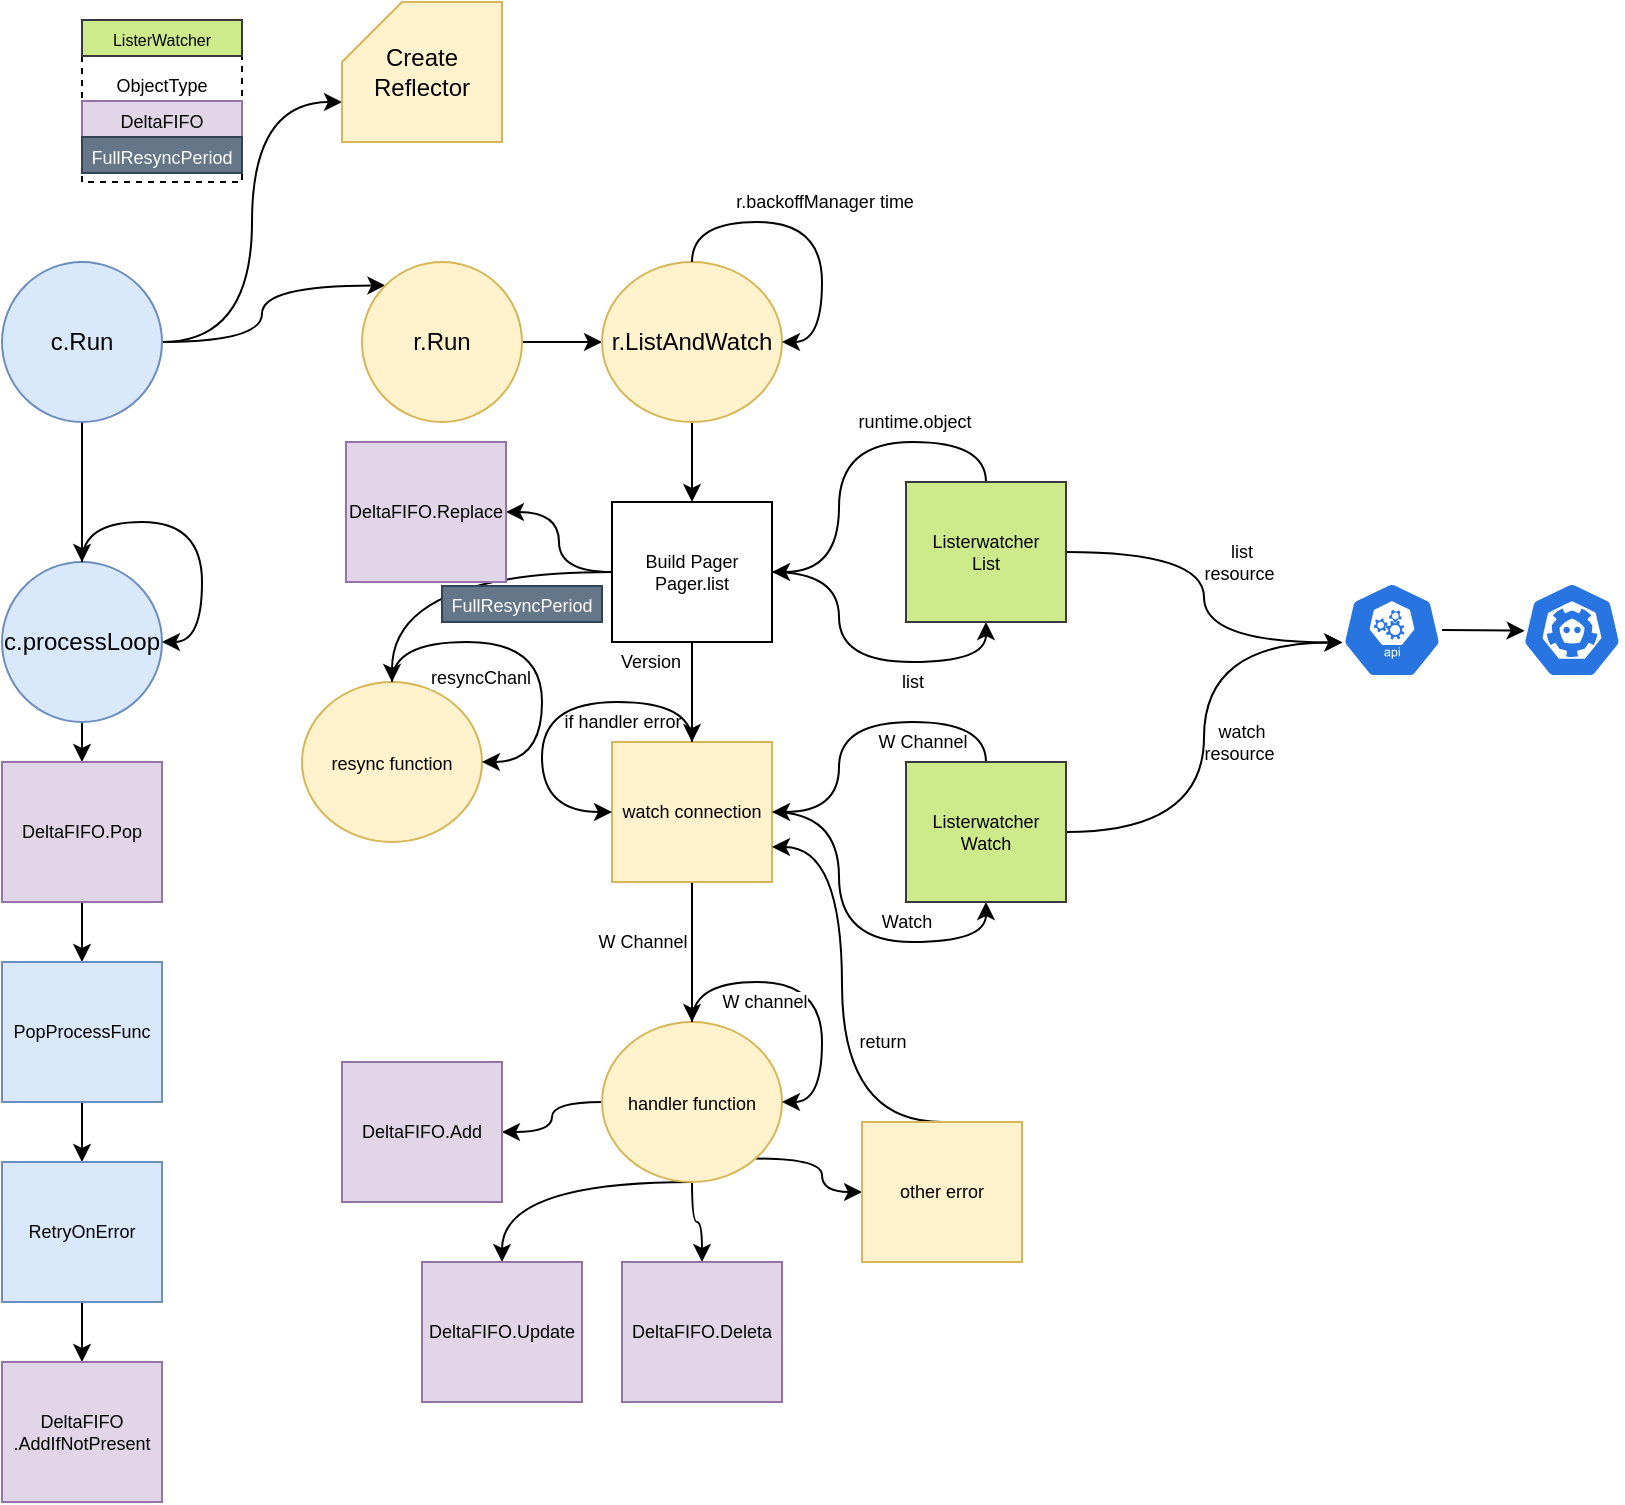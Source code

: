 <mxfile version="14.1.8" type="device"><diagram id="5fvPmWw5-yq0kXnwQQcu" name="Page-1"><mxGraphModel dx="2037" dy="1217" grid="1" gridSize="10" guides="1" tooltips="1" connect="1" arrows="1" fold="1" page="1" pageScale="1" pageWidth="850" pageHeight="1100" math="0" shadow="0"><root><mxCell id="0"/><mxCell id="1" parent="0"/><mxCell id="l7-DY4CVbxXPFsZ_d7bh-10" style="edgeStyle=orthogonalEdgeStyle;rounded=0;orthogonalLoop=1;jettySize=auto;html=1;" edge="1" parent="1" source="l7-DY4CVbxXPFsZ_d7bh-4" target="l7-DY4CVbxXPFsZ_d7bh-9"><mxGeometry relative="1" as="geometry"/></mxCell><mxCell id="l7-DY4CVbxXPFsZ_d7bh-12" style="edgeStyle=orthogonalEdgeStyle;curved=1;rounded=0;orthogonalLoop=1;jettySize=auto;html=1;entryX=0;entryY=0;entryDx=0;entryDy=50;entryPerimeter=0;" edge="1" parent="1" source="l7-DY4CVbxXPFsZ_d7bh-4" target="l7-DY4CVbxXPFsZ_d7bh-13"><mxGeometry relative="1" as="geometry"><mxPoint x="490" y="250" as="targetPoint"/></mxGeometry></mxCell><mxCell id="l7-DY4CVbxXPFsZ_d7bh-14" style="edgeStyle=orthogonalEdgeStyle;curved=1;rounded=0;orthogonalLoop=1;jettySize=auto;html=1;entryX=0;entryY=0;entryDx=0;entryDy=0;" edge="1" parent="1" source="l7-DY4CVbxXPFsZ_d7bh-4" target="l7-DY4CVbxXPFsZ_d7bh-8"><mxGeometry relative="1" as="geometry"/></mxCell><mxCell id="l7-DY4CVbxXPFsZ_d7bh-4" value="c.Run" style="ellipse;whiteSpace=wrap;html=1;fillColor=#dae8fc;strokeColor=#6c8ebf;" vertex="1" parent="1"><mxGeometry x="330" y="300" width="80" height="80" as="geometry"/></mxCell><mxCell id="l7-DY4CVbxXPFsZ_d7bh-24" style="edgeStyle=orthogonalEdgeStyle;curved=1;rounded=0;orthogonalLoop=1;jettySize=auto;html=1;fontSize=9;" edge="1" parent="1" source="l7-DY4CVbxXPFsZ_d7bh-8" target="l7-DY4CVbxXPFsZ_d7bh-23"><mxGeometry relative="1" as="geometry"/></mxCell><mxCell id="l7-DY4CVbxXPFsZ_d7bh-8" value="r.Run" style="ellipse;whiteSpace=wrap;html=1;fillColor=#fff2cc;strokeColor=#d6b656;" vertex="1" parent="1"><mxGeometry x="510" y="300" width="80" height="80" as="geometry"/></mxCell><mxCell id="l7-DY4CVbxXPFsZ_d7bh-74" style="edgeStyle=orthogonalEdgeStyle;curved=1;rounded=0;orthogonalLoop=1;jettySize=auto;html=1;fontSize=9;" edge="1" parent="1" source="l7-DY4CVbxXPFsZ_d7bh-9" target="l7-DY4CVbxXPFsZ_d7bh-73"><mxGeometry relative="1" as="geometry"/></mxCell><mxCell id="l7-DY4CVbxXPFsZ_d7bh-9" value="c.processLoop" style="ellipse;whiteSpace=wrap;html=1;fillColor=#dae8fc;strokeColor=#6c8ebf;" vertex="1" parent="1"><mxGeometry x="330" y="450" width="80" height="80" as="geometry"/></mxCell><mxCell id="l7-DY4CVbxXPFsZ_d7bh-11" style="edgeStyle=orthogonalEdgeStyle;curved=1;rounded=0;orthogonalLoop=1;jettySize=auto;html=1;exitX=0.5;exitY=0;exitDx=0;exitDy=0;entryX=1;entryY=0.5;entryDx=0;entryDy=0;" edge="1" parent="1" source="l7-DY4CVbxXPFsZ_d7bh-9" target="l7-DY4CVbxXPFsZ_d7bh-9"><mxGeometry relative="1" as="geometry"/></mxCell><mxCell id="l7-DY4CVbxXPFsZ_d7bh-13" value="Create Reflector" style="shape=card;whiteSpace=wrap;html=1;rounded=0;glass=0;sketch=0;fillColor=#fff2cc;strokeColor=#d6b656;" vertex="1" parent="1"><mxGeometry x="500" y="170" width="80" height="70" as="geometry"/></mxCell><mxCell id="l7-DY4CVbxXPFsZ_d7bh-21" value="" style="group" vertex="1" connectable="0" parent="1"><mxGeometry x="370" y="170" width="80" height="90" as="geometry"/></mxCell><mxCell id="l7-DY4CVbxXPFsZ_d7bh-19" value="" style="rounded=0;whiteSpace=wrap;html=1;glass=0;sketch=0;dashed=1;" vertex="1" parent="l7-DY4CVbxXPFsZ_d7bh-21"><mxGeometry y="10" width="80" height="80" as="geometry"/></mxCell><mxCell id="l7-DY4CVbxXPFsZ_d7bh-20" value="" style="group;fontSize=9;" vertex="1" connectable="0" parent="l7-DY4CVbxXPFsZ_d7bh-21"><mxGeometry y="9" width="80" height="76.5" as="geometry"/></mxCell><mxCell id="l7-DY4CVbxXPFsZ_d7bh-15" value="&lt;font style=&quot;font-size: 8px&quot;&gt;ListerWatcher&lt;/font&gt;" style="text;html=1;strokeColor=#36393d;fillColor=#cdeb8b;align=center;verticalAlign=middle;whiteSpace=wrap;rounded=0;glass=0;sketch=0;" vertex="1" parent="l7-DY4CVbxXPFsZ_d7bh-20"><mxGeometry width="80" height="18" as="geometry"/></mxCell><mxCell id="l7-DY4CVbxXPFsZ_d7bh-16" value="&lt;font style=&quot;font-size: 9px&quot;&gt;ObjectType&lt;/font&gt;" style="text;html=1;strokeColor=none;fillColor=none;align=center;verticalAlign=middle;whiteSpace=wrap;rounded=0;glass=0;sketch=0;" vertex="1" parent="l7-DY4CVbxXPFsZ_d7bh-20"><mxGeometry y="22.5" width="80" height="18" as="geometry"/></mxCell><mxCell id="l7-DY4CVbxXPFsZ_d7bh-17" value="&lt;font style=&quot;font-size: 9px&quot;&gt;DeltaFIFO&lt;/font&gt;" style="text;html=1;strokeColor=#9673a6;fillColor=#e1d5e7;align=center;verticalAlign=middle;whiteSpace=wrap;rounded=0;glass=0;sketch=0;" vertex="1" parent="l7-DY4CVbxXPFsZ_d7bh-20"><mxGeometry y="40.5" width="80" height="18" as="geometry"/></mxCell><mxCell id="l7-DY4CVbxXPFsZ_d7bh-18" value="&lt;font style=&quot;font-size: 9px&quot;&gt;FullResyncPeriod&lt;/font&gt;" style="text;html=1;strokeColor=#314354;fillColor=#647687;align=center;verticalAlign=middle;whiteSpace=wrap;rounded=0;glass=0;sketch=0;fontColor=#ffffff;" vertex="1" parent="l7-DY4CVbxXPFsZ_d7bh-20"><mxGeometry y="58.5" width="80" height="18" as="geometry"/></mxCell><mxCell id="l7-DY4CVbxXPFsZ_d7bh-30" style="edgeStyle=orthogonalEdgeStyle;curved=1;rounded=0;orthogonalLoop=1;jettySize=auto;html=1;fontSize=9;" edge="1" parent="1" source="l7-DY4CVbxXPFsZ_d7bh-23" target="l7-DY4CVbxXPFsZ_d7bh-29"><mxGeometry relative="1" as="geometry"/></mxCell><mxCell id="l7-DY4CVbxXPFsZ_d7bh-23" value="r.ListAndWatch" style="ellipse;whiteSpace=wrap;html=1;fillColor=#fff2cc;strokeColor=#d6b656;" vertex="1" parent="1"><mxGeometry x="630" y="300" width="90" height="80" as="geometry"/></mxCell><mxCell id="l7-DY4CVbxXPFsZ_d7bh-25" style="edgeStyle=orthogonalEdgeStyle;curved=1;rounded=0;orthogonalLoop=1;jettySize=auto;html=1;entryX=1;entryY=0.5;entryDx=0;entryDy=0;fontSize=9;" edge="1" parent="1" source="l7-DY4CVbxXPFsZ_d7bh-23" target="l7-DY4CVbxXPFsZ_d7bh-23"><mxGeometry relative="1" as="geometry"/></mxCell><mxCell id="l7-DY4CVbxXPFsZ_d7bh-27" value="r.backoffManager time" style="edgeLabel;html=1;align=center;verticalAlign=middle;resizable=0;points=[];fontSize=9;" vertex="1" connectable="0" parent="l7-DY4CVbxXPFsZ_d7bh-25"><mxGeometry x="-0.166" relative="1" as="geometry"><mxPoint x="16.4" y="-10.03" as="offset"/></mxGeometry></mxCell><mxCell id="l7-DY4CVbxXPFsZ_d7bh-32" style="edgeStyle=orthogonalEdgeStyle;curved=1;rounded=0;orthogonalLoop=1;jettySize=auto;html=1;fontSize=9;" edge="1" parent="1" source="l7-DY4CVbxXPFsZ_d7bh-29" target="l7-DY4CVbxXPFsZ_d7bh-31"><mxGeometry relative="1" as="geometry"/></mxCell><mxCell id="l7-DY4CVbxXPFsZ_d7bh-42" style="edgeStyle=orthogonalEdgeStyle;curved=1;rounded=0;orthogonalLoop=1;jettySize=auto;html=1;fontSize=9;" edge="1" parent="1" source="l7-DY4CVbxXPFsZ_d7bh-29" target="l7-DY4CVbxXPFsZ_d7bh-41"><mxGeometry relative="1" as="geometry"/></mxCell><mxCell id="l7-DY4CVbxXPFsZ_d7bh-47" style="edgeStyle=orthogonalEdgeStyle;curved=1;rounded=0;orthogonalLoop=1;jettySize=auto;html=1;entryX=0.5;entryY=1;entryDx=0;entryDy=0;fontSize=9;" edge="1" parent="1" source="l7-DY4CVbxXPFsZ_d7bh-29" target="l7-DY4CVbxXPFsZ_d7bh-46"><mxGeometry relative="1" as="geometry"/></mxCell><mxCell id="l7-DY4CVbxXPFsZ_d7bh-50" value="list" style="edgeLabel;html=1;align=center;verticalAlign=middle;resizable=0;points=[];fontSize=9;" vertex="1" connectable="0" parent="l7-DY4CVbxXPFsZ_d7bh-47"><mxGeometry x="0.43" relative="1" as="geometry"><mxPoint x="-8.26" y="9.97" as="offset"/></mxGeometry></mxCell><mxCell id="l7-DY4CVbxXPFsZ_d7bh-54" value="Watch" style="edgeLabel;html=1;align=center;verticalAlign=middle;resizable=0;points=[];fontSize=9;" vertex="1" connectable="0" parent="l7-DY4CVbxXPFsZ_d7bh-47"><mxGeometry x="0.43" relative="1" as="geometry"><mxPoint x="-10.83" y="129.97" as="offset"/></mxGeometry></mxCell><mxCell id="l7-DY4CVbxXPFsZ_d7bh-55" value="W Channel" style="edgeLabel;html=1;align=center;verticalAlign=middle;resizable=0;points=[];fontSize=9;" vertex="1" connectable="0" parent="l7-DY4CVbxXPFsZ_d7bh-47"><mxGeometry x="0.43" relative="1" as="geometry"><mxPoint x="-2.83" y="39.97" as="offset"/></mxGeometry></mxCell><mxCell id="l7-DY4CVbxXPFsZ_d7bh-56" value="W Channel" style="edgeLabel;html=1;align=center;verticalAlign=middle;resizable=0;points=[];fontSize=9;" vertex="1" connectable="0" parent="l7-DY4CVbxXPFsZ_d7bh-47"><mxGeometry x="0.43" relative="1" as="geometry"><mxPoint x="-142.83" y="139.97" as="offset"/></mxGeometry></mxCell><mxCell id="l7-DY4CVbxXPFsZ_d7bh-82" value="return" style="edgeLabel;html=1;align=center;verticalAlign=middle;resizable=0;points=[];fontSize=9;" vertex="1" connectable="0" parent="l7-DY4CVbxXPFsZ_d7bh-47"><mxGeometry x="0.43" relative="1" as="geometry"><mxPoint x="-22.83" y="189.97" as="offset"/></mxGeometry></mxCell><mxCell id="l7-DY4CVbxXPFsZ_d7bh-58" style="edgeStyle=orthogonalEdgeStyle;curved=1;rounded=0;orthogonalLoop=1;jettySize=auto;html=1;fontSize=9;" edge="1" parent="1" source="l7-DY4CVbxXPFsZ_d7bh-29" target="l7-DY4CVbxXPFsZ_d7bh-36"><mxGeometry relative="1" as="geometry"/></mxCell><mxCell id="l7-DY4CVbxXPFsZ_d7bh-29" value="Build Pager&lt;br&gt;Pager.list" style="whiteSpace=wrap;html=1;rounded=0;glass=0;sketch=0;fontSize=9;" vertex="1" parent="1"><mxGeometry x="635" y="420" width="80" height="70" as="geometry"/></mxCell><mxCell id="l7-DY4CVbxXPFsZ_d7bh-31" value="DeltaFIFO.Replace" style="whiteSpace=wrap;html=1;rounded=0;glass=0;sketch=0;fontSize=9;fillColor=#e1d5e7;strokeColor=#9673a6;" vertex="1" parent="1"><mxGeometry x="502" y="390" width="80" height="70" as="geometry"/></mxCell><mxCell id="l7-DY4CVbxXPFsZ_d7bh-36" value="&lt;span style=&quot;font-size: 9px&quot;&gt;resync function&lt;/span&gt;" style="ellipse;whiteSpace=wrap;html=1;fillColor=#fff2cc;strokeColor=#d6b656;" vertex="1" parent="1"><mxGeometry x="480" y="510" width="90" height="80" as="geometry"/></mxCell><mxCell id="l7-DY4CVbxXPFsZ_d7bh-39" style="edgeStyle=orthogonalEdgeStyle;curved=1;rounded=0;orthogonalLoop=1;jettySize=auto;html=1;entryX=1;entryY=0.5;entryDx=0;entryDy=0;fontSize=9;" edge="1" parent="1" source="l7-DY4CVbxXPFsZ_d7bh-36" target="l7-DY4CVbxXPFsZ_d7bh-36"><mxGeometry relative="1" as="geometry"><Array as="points"><mxPoint x="525" y="490"/><mxPoint x="600" y="490"/><mxPoint x="600" y="550"/></Array></mxGeometry></mxCell><mxCell id="l7-DY4CVbxXPFsZ_d7bh-40" value="resyncChanl" style="edgeLabel;html=1;align=center;verticalAlign=middle;resizable=0;points=[];fontSize=9;" vertex="1" connectable="0" parent="l7-DY4CVbxXPFsZ_d7bh-39"><mxGeometry x="0.17" y="-5" relative="1" as="geometry"><mxPoint x="-26.03" y="4.97" as="offset"/></mxGeometry></mxCell><mxCell id="l7-DY4CVbxXPFsZ_d7bh-44" style="edgeStyle=orthogonalEdgeStyle;curved=1;rounded=0;orthogonalLoop=1;jettySize=auto;html=1;fontSize=9;" edge="1" parent="1" source="l7-DY4CVbxXPFsZ_d7bh-41" target="l7-DY4CVbxXPFsZ_d7bh-59"><mxGeometry relative="1" as="geometry"><mxPoint x="675" y="680" as="targetPoint"/></mxGeometry></mxCell><mxCell id="l7-DY4CVbxXPFsZ_d7bh-52" style="edgeStyle=orthogonalEdgeStyle;curved=1;rounded=0;orthogonalLoop=1;jettySize=auto;html=1;entryX=0.5;entryY=1;entryDx=0;entryDy=0;fontSize=9;" edge="1" parent="1" source="l7-DY4CVbxXPFsZ_d7bh-41" target="l7-DY4CVbxXPFsZ_d7bh-51"><mxGeometry relative="1" as="geometry"/></mxCell><mxCell id="l7-DY4CVbxXPFsZ_d7bh-41" value="watch connection" style="whiteSpace=wrap;html=1;rounded=0;glass=0;sketch=0;fontSize=9;fillColor=#fff2cc;strokeColor=#d6b656;" vertex="1" parent="1"><mxGeometry x="635" y="540" width="80" height="70" as="geometry"/></mxCell><mxCell id="l7-DY4CVbxXPFsZ_d7bh-48" style="edgeStyle=orthogonalEdgeStyle;curved=1;rounded=0;orthogonalLoop=1;jettySize=auto;html=1;fontSize=9;exitX=0.5;exitY=0;exitDx=0;exitDy=0;" edge="1" parent="1" source="l7-DY4CVbxXPFsZ_d7bh-46" target="l7-DY4CVbxXPFsZ_d7bh-29"><mxGeometry relative="1" as="geometry"/></mxCell><mxCell id="l7-DY4CVbxXPFsZ_d7bh-49" value="runtime.object" style="edgeLabel;html=1;align=center;verticalAlign=middle;resizable=0;points=[];fontSize=9;" vertex="1" connectable="0" parent="l7-DY4CVbxXPFsZ_d7bh-48"><mxGeometry x="-0.029" y="1" relative="1" as="geometry"><mxPoint x="36.57" y="-11.03" as="offset"/></mxGeometry></mxCell><mxCell id="l7-DY4CVbxXPFsZ_d7bh-57" value="Version" style="edgeLabel;html=1;align=center;verticalAlign=middle;resizable=0;points=[];fontSize=9;" vertex="1" connectable="0" parent="l7-DY4CVbxXPFsZ_d7bh-48"><mxGeometry x="-0.029" y="1" relative="1" as="geometry"><mxPoint x="-94.86" y="108.97" as="offset"/></mxGeometry></mxCell><mxCell id="l7-DY4CVbxXPFsZ_d7bh-72" value="if handler error" style="edgeLabel;html=1;align=center;verticalAlign=middle;resizable=0;points=[];fontSize=9;" vertex="1" connectable="0" parent="l7-DY4CVbxXPFsZ_d7bh-48"><mxGeometry x="-0.029" y="1" relative="1" as="geometry"><mxPoint x="-108.86" y="138.97" as="offset"/></mxGeometry></mxCell><mxCell id="l7-DY4CVbxXPFsZ_d7bh-84" style="edgeStyle=orthogonalEdgeStyle;curved=1;rounded=0;orthogonalLoop=1;jettySize=auto;html=1;entryX=0.005;entryY=0.63;entryDx=0;entryDy=0;entryPerimeter=0;fontSize=9;" edge="1" parent="1" source="l7-DY4CVbxXPFsZ_d7bh-46" target="l7-DY4CVbxXPFsZ_d7bh-83"><mxGeometry relative="1" as="geometry"/></mxCell><mxCell id="l7-DY4CVbxXPFsZ_d7bh-46" value="Listerwatcher&lt;br&gt;List" style="whiteSpace=wrap;html=1;rounded=0;glass=0;sketch=0;fontSize=9;fillColor=#cdeb8b;strokeColor=#36393d;" vertex="1" parent="1"><mxGeometry x="782" y="410" width="80" height="70" as="geometry"/></mxCell><mxCell id="l7-DY4CVbxXPFsZ_d7bh-53" style="edgeStyle=orthogonalEdgeStyle;curved=1;rounded=0;orthogonalLoop=1;jettySize=auto;html=1;fontSize=9;exitX=0.5;exitY=0;exitDx=0;exitDy=0;" edge="1" parent="1" source="l7-DY4CVbxXPFsZ_d7bh-51" target="l7-DY4CVbxXPFsZ_d7bh-41"><mxGeometry relative="1" as="geometry"/></mxCell><mxCell id="l7-DY4CVbxXPFsZ_d7bh-85" style="edgeStyle=orthogonalEdgeStyle;curved=1;rounded=0;orthogonalLoop=1;jettySize=auto;html=1;entryX=0.005;entryY=0.63;entryDx=0;entryDy=0;entryPerimeter=0;fontSize=9;" edge="1" parent="1" source="l7-DY4CVbxXPFsZ_d7bh-51" target="l7-DY4CVbxXPFsZ_d7bh-83"><mxGeometry relative="1" as="geometry"/></mxCell><mxCell id="l7-DY4CVbxXPFsZ_d7bh-51" value="Listerwatcher&lt;br&gt;Watch" style="whiteSpace=wrap;html=1;rounded=0;glass=0;sketch=0;fontSize=9;fillColor=#cdeb8b;strokeColor=#36393d;" vertex="1" parent="1"><mxGeometry x="782" y="550" width="80" height="70" as="geometry"/></mxCell><mxCell id="l7-DY4CVbxXPFsZ_d7bh-62" style="edgeStyle=orthogonalEdgeStyle;curved=1;rounded=0;orthogonalLoop=1;jettySize=auto;html=1;entryX=1;entryY=0.5;entryDx=0;entryDy=0;fontSize=9;" edge="1" parent="1" source="l7-DY4CVbxXPFsZ_d7bh-59" target="l7-DY4CVbxXPFsZ_d7bh-61"><mxGeometry relative="1" as="geometry"/></mxCell><mxCell id="l7-DY4CVbxXPFsZ_d7bh-64" style="edgeStyle=orthogonalEdgeStyle;curved=1;rounded=0;orthogonalLoop=1;jettySize=auto;html=1;fontSize=9;" edge="1" parent="1" source="l7-DY4CVbxXPFsZ_d7bh-59" target="l7-DY4CVbxXPFsZ_d7bh-63"><mxGeometry relative="1" as="geometry"><Array as="points"><mxPoint x="580" y="760"/></Array></mxGeometry></mxCell><mxCell id="l7-DY4CVbxXPFsZ_d7bh-66" style="edgeStyle=orthogonalEdgeStyle;curved=1;rounded=0;orthogonalLoop=1;jettySize=auto;html=1;fontSize=9;" edge="1" parent="1" source="l7-DY4CVbxXPFsZ_d7bh-59" target="l7-DY4CVbxXPFsZ_d7bh-65"><mxGeometry relative="1" as="geometry"/></mxCell><mxCell id="l7-DY4CVbxXPFsZ_d7bh-70" style="edgeStyle=orthogonalEdgeStyle;curved=1;rounded=0;orthogonalLoop=1;jettySize=auto;html=1;exitX=1;exitY=1;exitDx=0;exitDy=0;entryX=0;entryY=0.5;entryDx=0;entryDy=0;fontSize=9;" edge="1" parent="1" source="l7-DY4CVbxXPFsZ_d7bh-59" target="l7-DY4CVbxXPFsZ_d7bh-68"><mxGeometry relative="1" as="geometry"/></mxCell><mxCell id="l7-DY4CVbxXPFsZ_d7bh-59" value="&lt;span style=&quot;font-size: 9px&quot;&gt;handler function&lt;/span&gt;" style="ellipse;whiteSpace=wrap;html=1;fillColor=#fff2cc;strokeColor=#d6b656;" vertex="1" parent="1"><mxGeometry x="630" y="680" width="90" height="80" as="geometry"/></mxCell><mxCell id="l7-DY4CVbxXPFsZ_d7bh-60" style="edgeStyle=orthogonalEdgeStyle;curved=1;rounded=0;orthogonalLoop=1;jettySize=auto;html=1;entryX=1;entryY=0.5;entryDx=0;entryDy=0;fontSize=9;" edge="1" parent="1" source="l7-DY4CVbxXPFsZ_d7bh-59" target="l7-DY4CVbxXPFsZ_d7bh-59"><mxGeometry relative="1" as="geometry"/></mxCell><mxCell id="l7-DY4CVbxXPFsZ_d7bh-67" value="W channel" style="edgeLabel;html=1;align=center;verticalAlign=middle;resizable=0;points=[];fontSize=9;" vertex="1" connectable="0" parent="l7-DY4CVbxXPFsZ_d7bh-60"><mxGeometry x="-0.124" y="-6" relative="1" as="geometry"><mxPoint x="-17.03" y="3.97" as="offset"/></mxGeometry></mxCell><mxCell id="l7-DY4CVbxXPFsZ_d7bh-61" value="DeltaFIFO.Add" style="whiteSpace=wrap;html=1;rounded=0;glass=0;sketch=0;fontSize=9;fillColor=#e1d5e7;strokeColor=#9673a6;" vertex="1" parent="1"><mxGeometry x="500" y="700" width="80" height="70" as="geometry"/></mxCell><mxCell id="l7-DY4CVbxXPFsZ_d7bh-63" value="DeltaFIFO.Update" style="whiteSpace=wrap;html=1;rounded=0;glass=0;sketch=0;fontSize=9;fillColor=#e1d5e7;strokeColor=#9673a6;" vertex="1" parent="1"><mxGeometry x="540" y="800" width="80" height="70" as="geometry"/></mxCell><mxCell id="l7-DY4CVbxXPFsZ_d7bh-65" value="DeltaFIFO.Deleta" style="whiteSpace=wrap;html=1;rounded=0;glass=0;sketch=0;fontSize=9;fillColor=#e1d5e7;strokeColor=#9673a6;" vertex="1" parent="1"><mxGeometry x="640" y="800" width="80" height="70" as="geometry"/></mxCell><mxCell id="l7-DY4CVbxXPFsZ_d7bh-69" style="edgeStyle=orthogonalEdgeStyle;curved=1;rounded=0;orthogonalLoop=1;jettySize=auto;html=1;entryX=1;entryY=0.75;entryDx=0;entryDy=0;fontSize=9;exitX=0.5;exitY=0;exitDx=0;exitDy=0;" edge="1" parent="1" source="l7-DY4CVbxXPFsZ_d7bh-68" target="l7-DY4CVbxXPFsZ_d7bh-41"><mxGeometry relative="1" as="geometry"><Array as="points"><mxPoint x="750" y="730"/><mxPoint x="750" y="592"/></Array></mxGeometry></mxCell><mxCell id="l7-DY4CVbxXPFsZ_d7bh-68" value="other error" style="whiteSpace=wrap;html=1;rounded=0;glass=0;sketch=0;fontSize=9;fillColor=#fff2cc;strokeColor=#d6b656;" vertex="1" parent="1"><mxGeometry x="760" y="730" width="80" height="70" as="geometry"/></mxCell><mxCell id="l7-DY4CVbxXPFsZ_d7bh-71" style="edgeStyle=orthogonalEdgeStyle;curved=1;rounded=0;orthogonalLoop=1;jettySize=auto;html=1;entryX=0;entryY=0.5;entryDx=0;entryDy=0;fontSize=9;" edge="1" parent="1" source="l7-DY4CVbxXPFsZ_d7bh-41" target="l7-DY4CVbxXPFsZ_d7bh-41"><mxGeometry relative="1" as="geometry"><Array as="points"><mxPoint x="675" y="520"/><mxPoint x="600" y="520"/><mxPoint x="600" y="575"/></Array></mxGeometry></mxCell><mxCell id="l7-DY4CVbxXPFsZ_d7bh-76" style="edgeStyle=orthogonalEdgeStyle;curved=1;rounded=0;orthogonalLoop=1;jettySize=auto;html=1;fontSize=9;" edge="1" parent="1" source="l7-DY4CVbxXPFsZ_d7bh-73" target="l7-DY4CVbxXPFsZ_d7bh-75"><mxGeometry relative="1" as="geometry"/></mxCell><mxCell id="l7-DY4CVbxXPFsZ_d7bh-73" value="DeltaFIFO.Pop" style="whiteSpace=wrap;html=1;rounded=0;glass=0;sketch=0;fontSize=9;fillColor=#e1d5e7;strokeColor=#9673a6;" vertex="1" parent="1"><mxGeometry x="330" y="550" width="80" height="70" as="geometry"/></mxCell><mxCell id="l7-DY4CVbxXPFsZ_d7bh-78" style="edgeStyle=orthogonalEdgeStyle;curved=1;rounded=0;orthogonalLoop=1;jettySize=auto;html=1;entryX=0.5;entryY=0;entryDx=0;entryDy=0;fontSize=9;" edge="1" parent="1" source="l7-DY4CVbxXPFsZ_d7bh-75" target="l7-DY4CVbxXPFsZ_d7bh-77"><mxGeometry relative="1" as="geometry"/></mxCell><mxCell id="l7-DY4CVbxXPFsZ_d7bh-75" value="PopProcessFunc" style="whiteSpace=wrap;html=1;rounded=0;glass=0;sketch=0;fontSize=9;fillColor=#dae8fc;strokeColor=#6c8ebf;" vertex="1" parent="1"><mxGeometry x="330" y="650" width="80" height="70" as="geometry"/></mxCell><mxCell id="l7-DY4CVbxXPFsZ_d7bh-80" style="edgeStyle=orthogonalEdgeStyle;curved=1;rounded=0;orthogonalLoop=1;jettySize=auto;html=1;entryX=0.5;entryY=0;entryDx=0;entryDy=0;fontSize=9;" edge="1" parent="1" source="l7-DY4CVbxXPFsZ_d7bh-77" target="l7-DY4CVbxXPFsZ_d7bh-79"><mxGeometry relative="1" as="geometry"/></mxCell><mxCell id="l7-DY4CVbxXPFsZ_d7bh-77" value="RetryOnError" style="whiteSpace=wrap;html=1;rounded=0;glass=0;sketch=0;fontSize=9;fillColor=#dae8fc;strokeColor=#6c8ebf;" vertex="1" parent="1"><mxGeometry x="330" y="750" width="80" height="70" as="geometry"/></mxCell><mxCell id="l7-DY4CVbxXPFsZ_d7bh-79" value="DeltaFIFO&lt;br&gt;.AddIfNotPresent" style="whiteSpace=wrap;html=1;rounded=0;glass=0;sketch=0;fontSize=9;fillColor=#e1d5e7;strokeColor=#9673a6;" vertex="1" parent="1"><mxGeometry x="330" y="850" width="80" height="70" as="geometry"/></mxCell><mxCell id="l7-DY4CVbxXPFsZ_d7bh-81" value="&lt;font style=&quot;font-size: 9px&quot;&gt;FullResyncPeriod&lt;/font&gt;" style="text;html=1;strokeColor=#314354;fillColor=#647687;align=center;verticalAlign=middle;whiteSpace=wrap;rounded=0;glass=0;sketch=0;fontColor=#ffffff;" vertex="1" parent="1"><mxGeometry x="550" y="462" width="80" height="18" as="geometry"/></mxCell><mxCell id="l7-DY4CVbxXPFsZ_d7bh-89" style="edgeStyle=orthogonalEdgeStyle;curved=1;rounded=0;orthogonalLoop=1;jettySize=auto;html=1;entryX=0.026;entryY=0.509;entryDx=0;entryDy=0;entryPerimeter=0;fontSize=9;" edge="1" parent="1" source="l7-DY4CVbxXPFsZ_d7bh-83" target="l7-DY4CVbxXPFsZ_d7bh-88"><mxGeometry relative="1" as="geometry"/></mxCell><mxCell id="l7-DY4CVbxXPFsZ_d7bh-83" value="" style="html=1;dashed=0;whitespace=wrap;fillColor=#2875E2;strokeColor=#ffffff;points=[[0.005,0.63,0],[0.1,0.2,0],[0.9,0.2,0],[0.5,0,0],[0.995,0.63,0],[0.72,0.99,0],[0.5,1,0],[0.28,0.99,0]];shape=mxgraph.kubernetes.icon;prIcon=api;rounded=0;glass=0;sketch=0;fontSize=9;" vertex="1" parent="1"><mxGeometry x="1000" y="460" width="50" height="48" as="geometry"/></mxCell><mxCell id="l7-DY4CVbxXPFsZ_d7bh-86" value="list resource&amp;nbsp;" style="text;html=1;strokeColor=none;fillColor=none;align=center;verticalAlign=middle;whiteSpace=wrap;rounded=0;glass=0;sketch=0;fontSize=9;" vertex="1" parent="1"><mxGeometry x="930" y="440" width="40" height="20" as="geometry"/></mxCell><mxCell id="l7-DY4CVbxXPFsZ_d7bh-87" value="watch resource&amp;nbsp;" style="text;html=1;strokeColor=none;fillColor=none;align=center;verticalAlign=middle;whiteSpace=wrap;rounded=0;glass=0;sketch=0;fontSize=9;" vertex="1" parent="1"><mxGeometry x="930" y="530" width="40" height="20" as="geometry"/></mxCell><mxCell id="l7-DY4CVbxXPFsZ_d7bh-88" value="" style="html=1;dashed=0;whitespace=wrap;fillColor=#2875E2;strokeColor=#ffffff;points=[[0.005,0.63,0],[0.1,0.2,0],[0.9,0.2,0],[0.5,0,0],[0.995,0.63,0],[0.72,0.99,0],[0.5,1,0],[0.28,0.99,0]];shape=mxgraph.kubernetes.icon;prIcon=etcd;rounded=0;glass=0;sketch=0;fontSize=9;" vertex="1" parent="1"><mxGeometry x="1090" y="460" width="50" height="48" as="geometry"/></mxCell></root></mxGraphModel></diagram></mxfile>